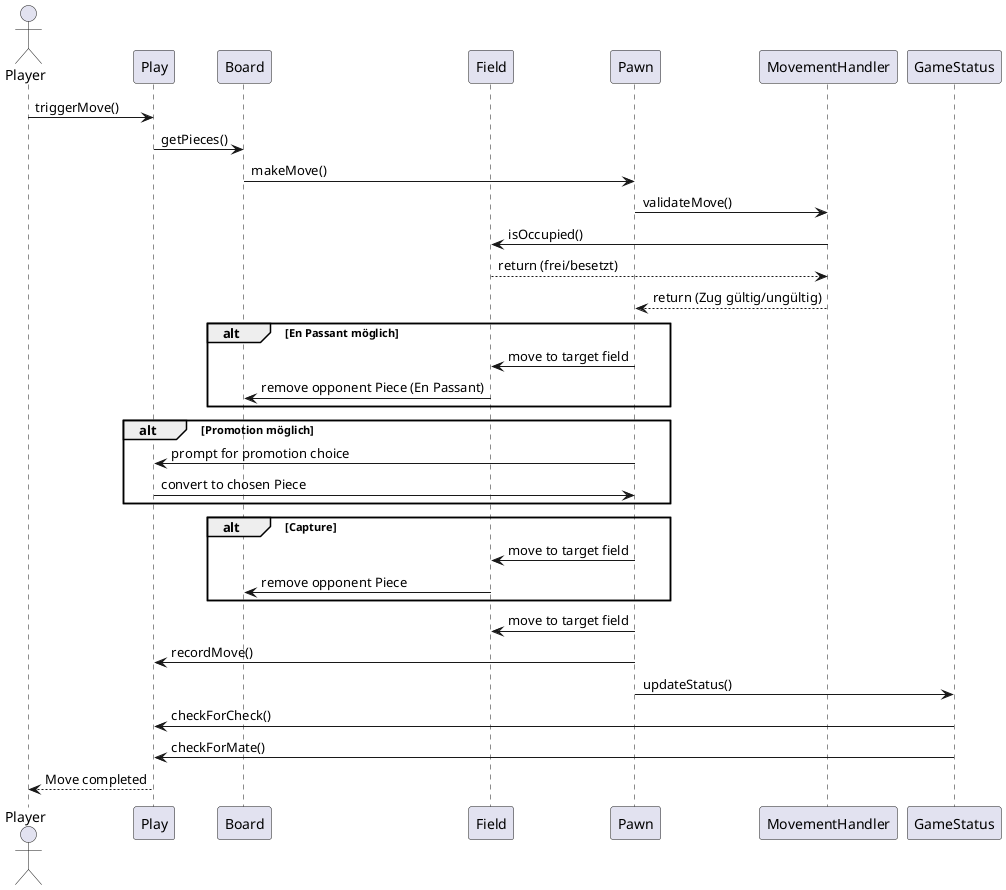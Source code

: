 @startuml

' Teilnehmer
actor Player
participant Play
participant Board
participant Field
participant Pawn as Piece
participant MovementHandler
participant GameStatus

' Start des Zuges
Player -> Play : triggerMove()
Play -> Board : getPieces()
Board -> Piece : makeMove()

' Validierung des Bauernzugs
Piece -> MovementHandler : validateMove()
MovementHandler -> Field : isOccupied()
Field --> MovementHandler : return (frei/besetzt)
MovementHandler --> Piece : return (Zug gültig/ungültig)

' Bedingung: En Passant, Promotion oder Schlagen
alt En Passant möglich
    Piece -> Field : move to target field
    Field -> Board : remove opponent Piece (En Passant)
end

alt Promotion möglich
    Piece -> Play : prompt for promotion choice
    Play -> Piece : convert to chosen Piece
end

alt Capture
    Piece -> Field : move to target field
    Field -> Board : remove opponent Piece
end

' Normaler Zug oder nach Sonderzug ausgeführt
Piece -> Field : move to target field
Piece -> Play : recordMove()

' Spielstatus aktualisieren
Piece -> GameStatus : updateStatus()
GameStatus -> Play : checkForCheck()
GameStatus -> Play : checkForMate()

' Rückmeldung an den Spieler
Play --> Player : Move completed

@enduml
